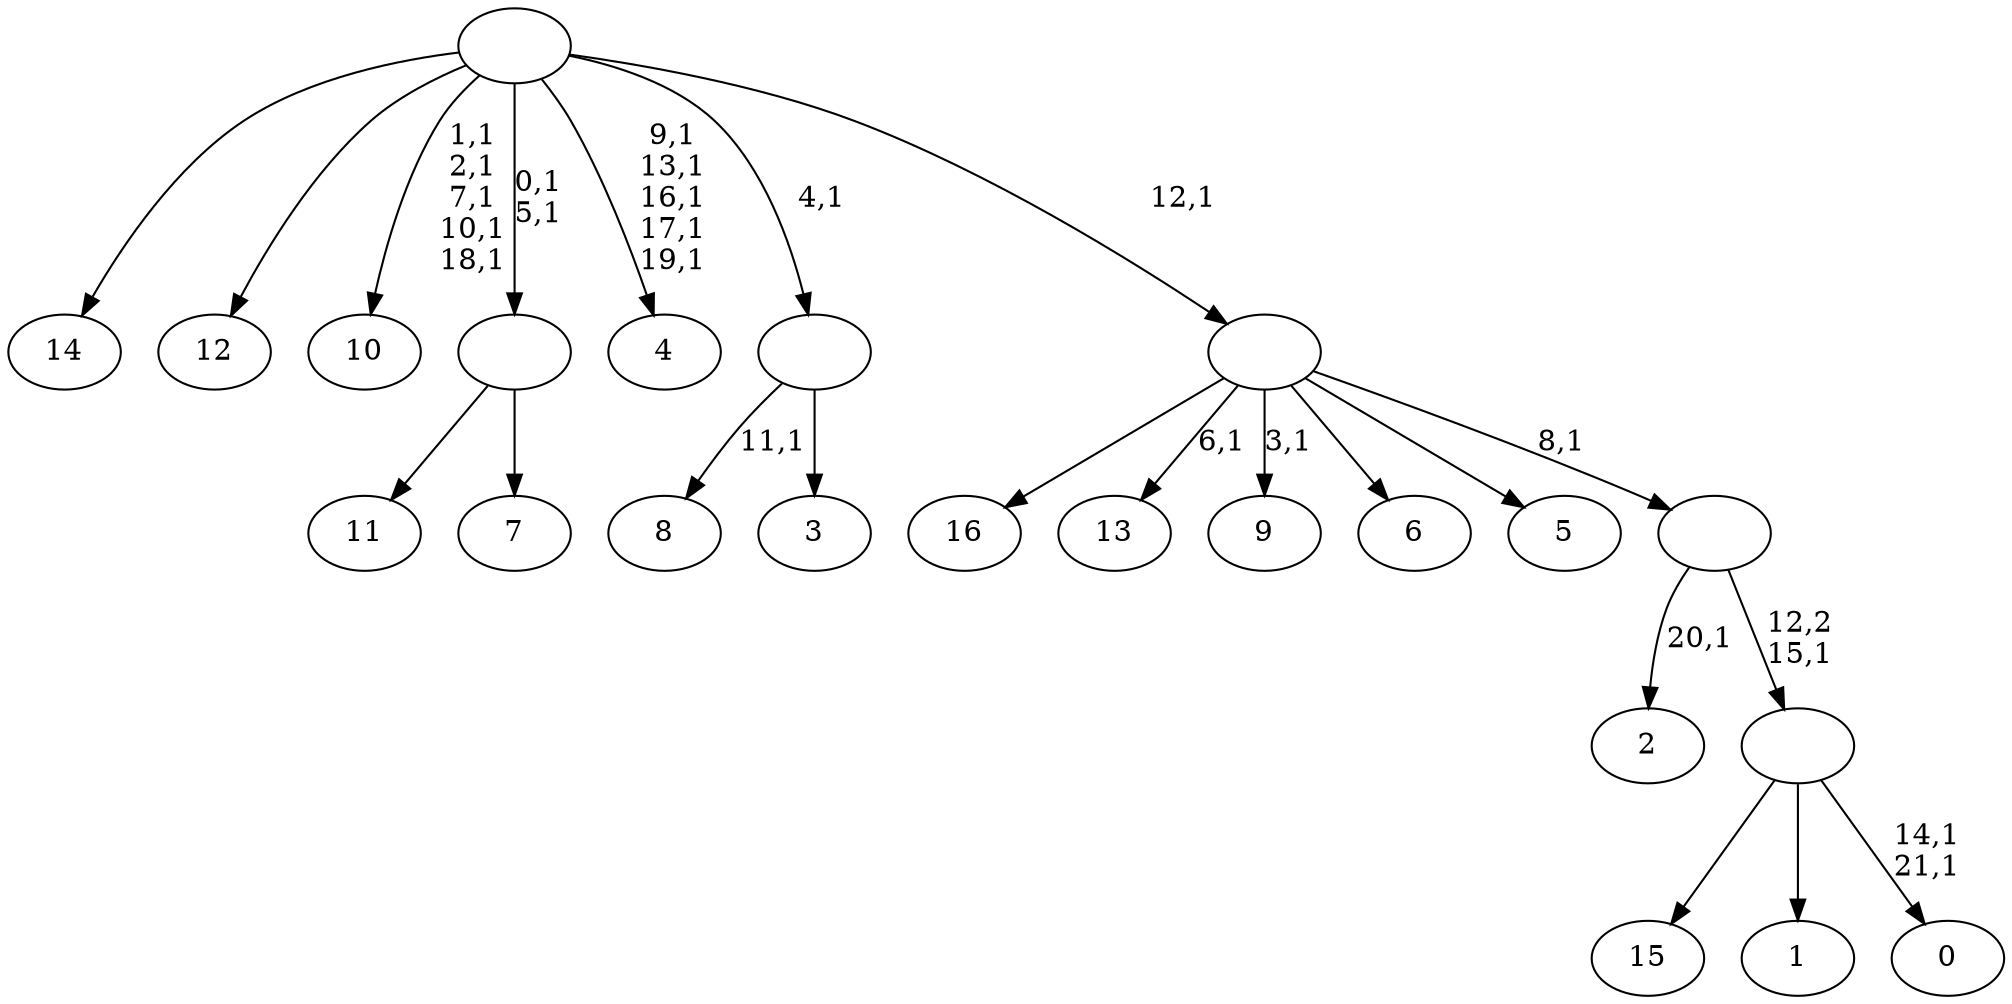 digraph T {
	39 [label="16"]
	38 [label="15"]
	37 [label="14"]
	36 [label="13"]
	34 [label="12"]
	33 [label="11"]
	32 [label="10"]
	26 [label="9"]
	24 [label="8"]
	22 [label="7"]
	21 [label=""]
	19 [label="6"]
	18 [label="5"]
	17 [label="4"]
	11 [label="3"]
	10 [label=""]
	9 [label="2"]
	7 [label="1"]
	6 [label="0"]
	3 [label=""]
	2 [label=""]
	1 [label=""]
	0 [label=""]
	21 -> 33 [label=""]
	21 -> 22 [label=""]
	10 -> 24 [label="11,1"]
	10 -> 11 [label=""]
	3 -> 6 [label="14,1\n21,1"]
	3 -> 38 [label=""]
	3 -> 7 [label=""]
	2 -> 9 [label="20,1"]
	2 -> 3 [label="12,2\n15,1"]
	1 -> 26 [label="3,1"]
	1 -> 36 [label="6,1"]
	1 -> 39 [label=""]
	1 -> 19 [label=""]
	1 -> 18 [label=""]
	1 -> 2 [label="8,1"]
	0 -> 17 [label="9,1\n13,1\n16,1\n17,1\n19,1"]
	0 -> 21 [label="0,1\n5,1"]
	0 -> 32 [label="1,1\n2,1\n7,1\n10,1\n18,1"]
	0 -> 37 [label=""]
	0 -> 34 [label=""]
	0 -> 10 [label="4,1"]
	0 -> 1 [label="12,1"]
}
